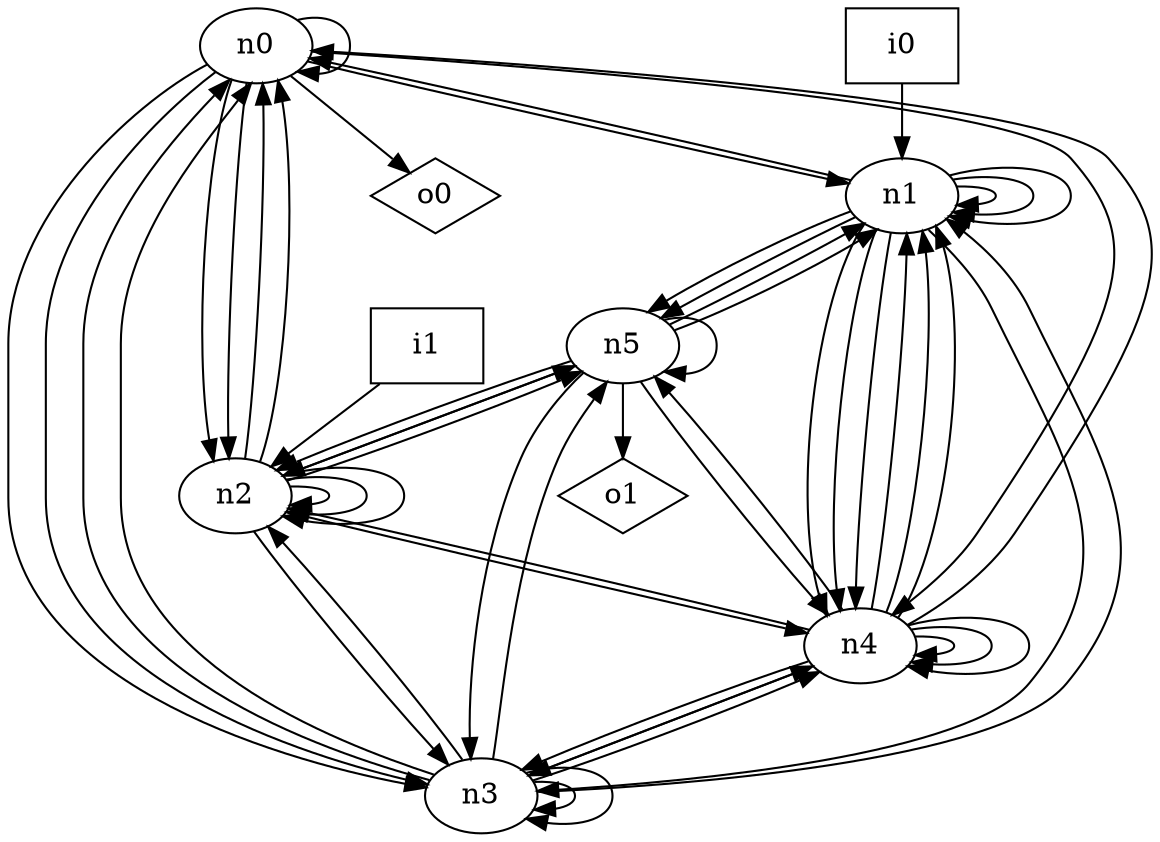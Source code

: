 digraph G {
n0 [label="n0"];
n1 [label="n1"];
n2 [label="n2"];
n3 [label="n3"];
n4 [label="n4"];
n5 [label="n5"];
n6 [label="i0",shape="box"];
n7 [label="i1",shape="box"];
n8 [label="o0",shape="diamond"];
n9 [label="o1",shape="diamond"];
n0 -> n0
n0 -> n1
n0 -> n2
n0 -> n2
n0 -> n3
n0 -> n3
n0 -> n4
n0 -> n8
n1 -> n0
n1 -> n1
n1 -> n1
n1 -> n1
n1 -> n3
n1 -> n4
n1 -> n4
n1 -> n4
n1 -> n5
n1 -> n5
n2 -> n0
n2 -> n0
n2 -> n2
n2 -> n2
n2 -> n2
n2 -> n3
n2 -> n4
n2 -> n5
n2 -> n5
n3 -> n0
n3 -> n0
n3 -> n1
n3 -> n2
n3 -> n3
n3 -> n3
n3 -> n4
n3 -> n4
n3 -> n5
n4 -> n0
n4 -> n1
n4 -> n1
n4 -> n1
n4 -> n2
n4 -> n3
n4 -> n3
n4 -> n4
n4 -> n4
n4 -> n4
n4 -> n5
n5 -> n1
n5 -> n1
n5 -> n2
n5 -> n2
n5 -> n3
n5 -> n4
n5 -> n5
n5 -> n9
n6 -> n1
n7 -> n2
}
